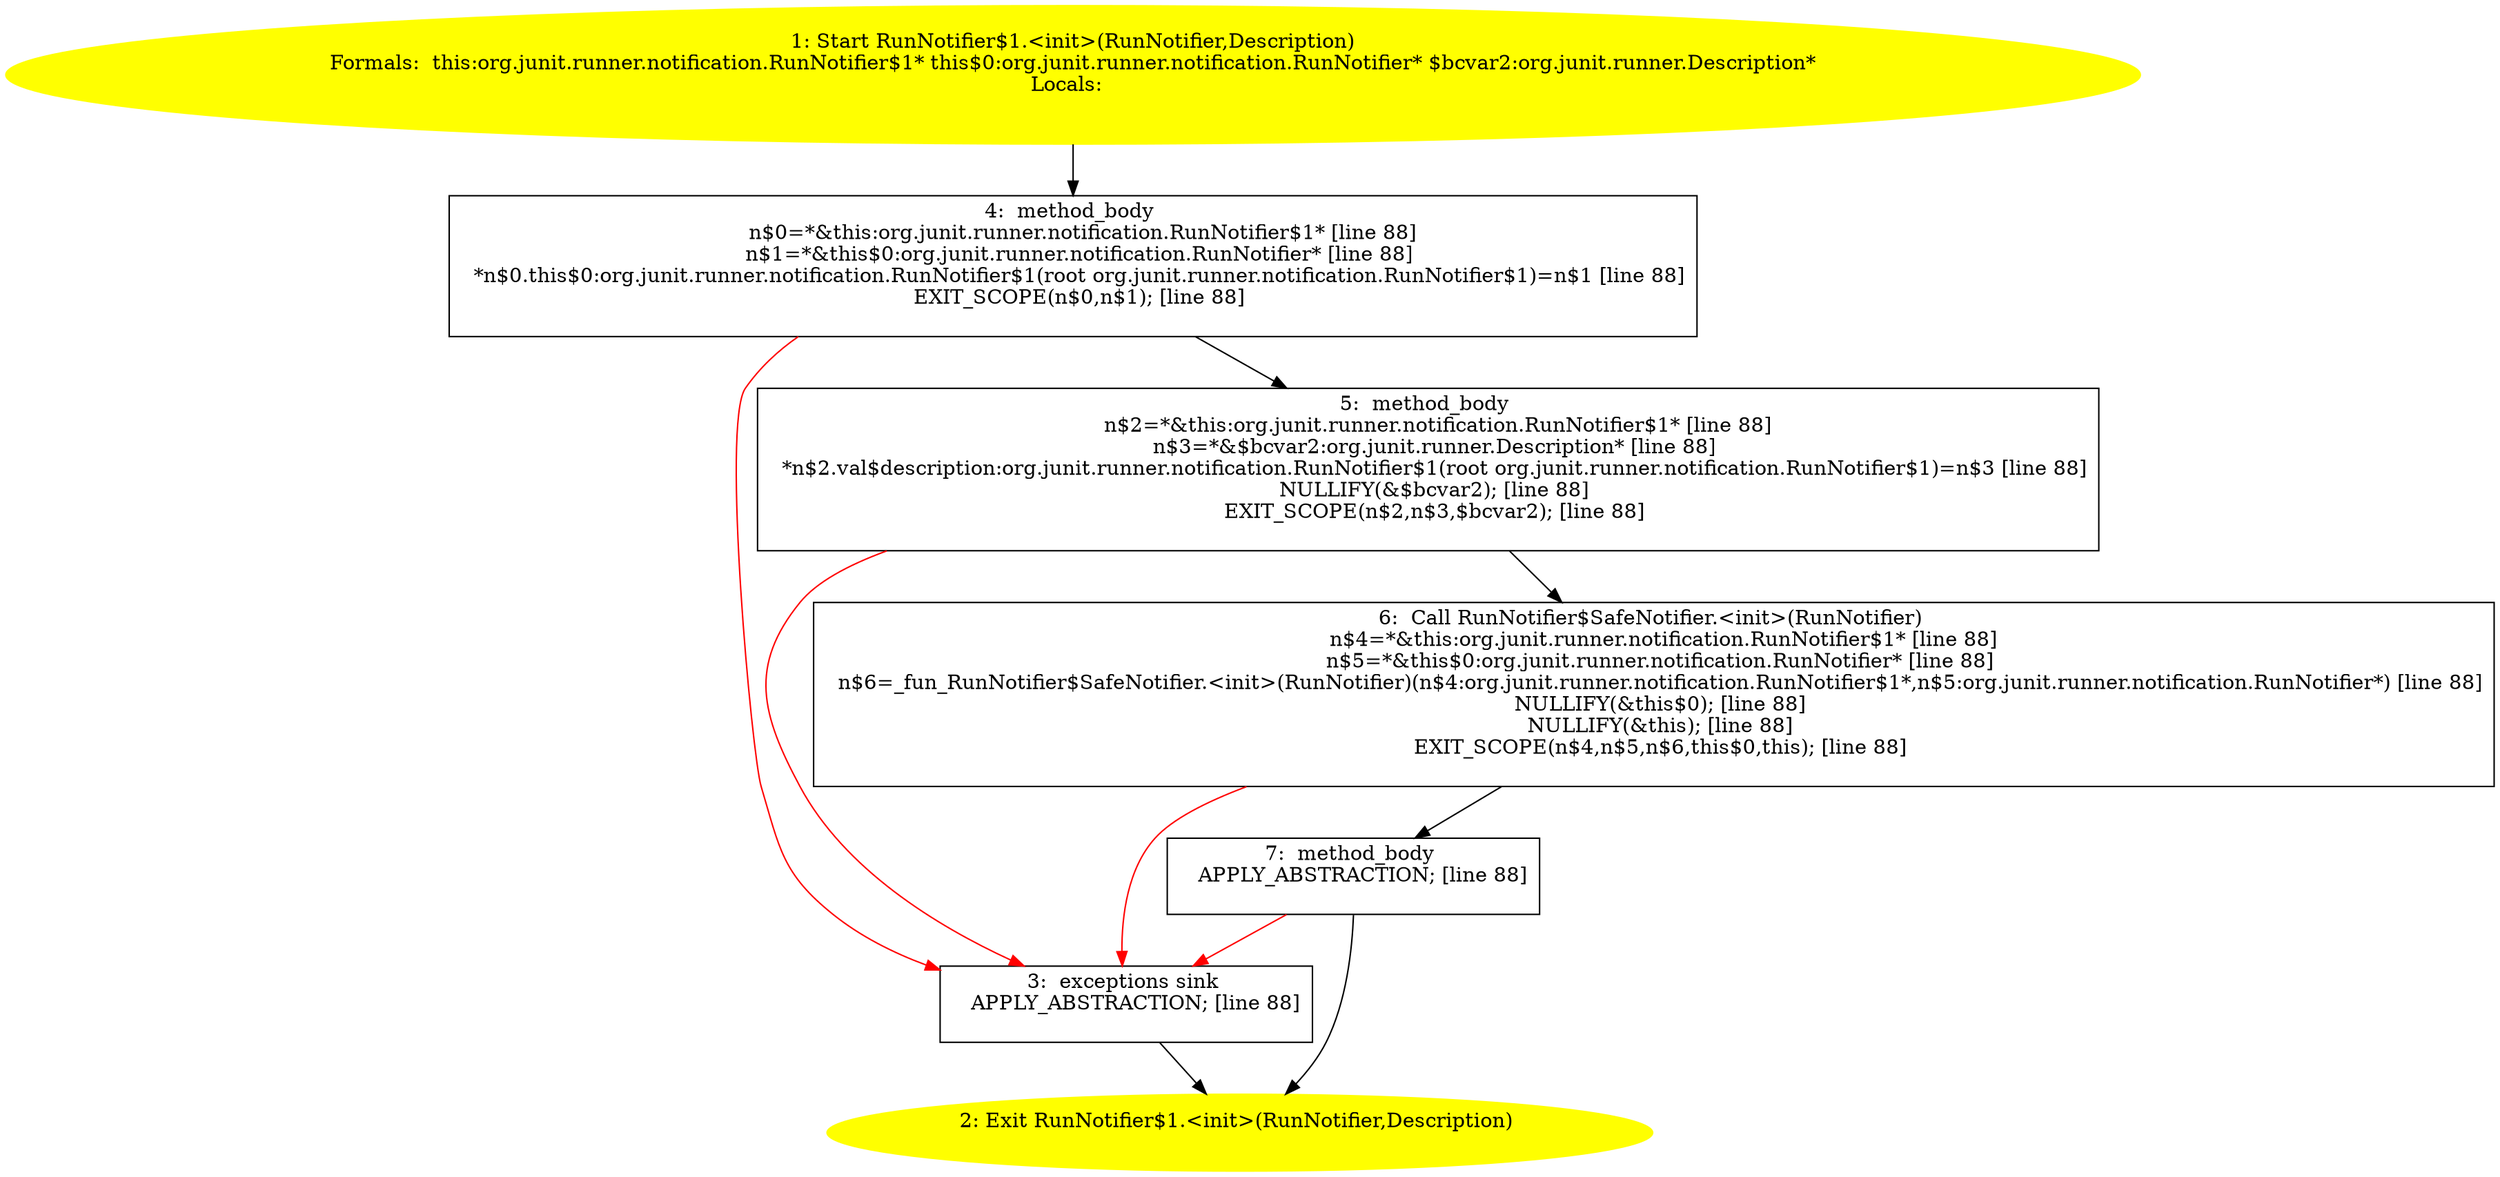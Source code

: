 /* @generated */
digraph cfg {
"org.junit.runner.notification.RunNotifier$1.<init>(org.junit.runner.notification.RunNotifier,org.jun.c13452efef2cce8cd0764c69b2e99ef1_1" [label="1: Start RunNotifier$1.<init>(RunNotifier,Description)\nFormals:  this:org.junit.runner.notification.RunNotifier$1* this$0:org.junit.runner.notification.RunNotifier* $bcvar2:org.junit.runner.Description*\nLocals:  \n  " color=yellow style=filled]
	

	 "org.junit.runner.notification.RunNotifier$1.<init>(org.junit.runner.notification.RunNotifier,org.jun.c13452efef2cce8cd0764c69b2e99ef1_1" -> "org.junit.runner.notification.RunNotifier$1.<init>(org.junit.runner.notification.RunNotifier,org.jun.c13452efef2cce8cd0764c69b2e99ef1_4" ;
"org.junit.runner.notification.RunNotifier$1.<init>(org.junit.runner.notification.RunNotifier,org.jun.c13452efef2cce8cd0764c69b2e99ef1_2" [label="2: Exit RunNotifier$1.<init>(RunNotifier,Description) \n  " color=yellow style=filled]
	

"org.junit.runner.notification.RunNotifier$1.<init>(org.junit.runner.notification.RunNotifier,org.jun.c13452efef2cce8cd0764c69b2e99ef1_3" [label="3:  exceptions sink \n   APPLY_ABSTRACTION; [line 88]\n " shape="box"]
	

	 "org.junit.runner.notification.RunNotifier$1.<init>(org.junit.runner.notification.RunNotifier,org.jun.c13452efef2cce8cd0764c69b2e99ef1_3" -> "org.junit.runner.notification.RunNotifier$1.<init>(org.junit.runner.notification.RunNotifier,org.jun.c13452efef2cce8cd0764c69b2e99ef1_2" ;
"org.junit.runner.notification.RunNotifier$1.<init>(org.junit.runner.notification.RunNotifier,org.jun.c13452efef2cce8cd0764c69b2e99ef1_4" [label="4:  method_body \n   n$0=*&this:org.junit.runner.notification.RunNotifier$1* [line 88]\n  n$1=*&this$0:org.junit.runner.notification.RunNotifier* [line 88]\n  *n$0.this$0:org.junit.runner.notification.RunNotifier$1(root org.junit.runner.notification.RunNotifier$1)=n$1 [line 88]\n  EXIT_SCOPE(n$0,n$1); [line 88]\n " shape="box"]
	

	 "org.junit.runner.notification.RunNotifier$1.<init>(org.junit.runner.notification.RunNotifier,org.jun.c13452efef2cce8cd0764c69b2e99ef1_4" -> "org.junit.runner.notification.RunNotifier$1.<init>(org.junit.runner.notification.RunNotifier,org.jun.c13452efef2cce8cd0764c69b2e99ef1_5" ;
	 "org.junit.runner.notification.RunNotifier$1.<init>(org.junit.runner.notification.RunNotifier,org.jun.c13452efef2cce8cd0764c69b2e99ef1_4" -> "org.junit.runner.notification.RunNotifier$1.<init>(org.junit.runner.notification.RunNotifier,org.jun.c13452efef2cce8cd0764c69b2e99ef1_3" [color="red" ];
"org.junit.runner.notification.RunNotifier$1.<init>(org.junit.runner.notification.RunNotifier,org.jun.c13452efef2cce8cd0764c69b2e99ef1_5" [label="5:  method_body \n   n$2=*&this:org.junit.runner.notification.RunNotifier$1* [line 88]\n  n$3=*&$bcvar2:org.junit.runner.Description* [line 88]\n  *n$2.val$description:org.junit.runner.notification.RunNotifier$1(root org.junit.runner.notification.RunNotifier$1)=n$3 [line 88]\n  NULLIFY(&$bcvar2); [line 88]\n  EXIT_SCOPE(n$2,n$3,$bcvar2); [line 88]\n " shape="box"]
	

	 "org.junit.runner.notification.RunNotifier$1.<init>(org.junit.runner.notification.RunNotifier,org.jun.c13452efef2cce8cd0764c69b2e99ef1_5" -> "org.junit.runner.notification.RunNotifier$1.<init>(org.junit.runner.notification.RunNotifier,org.jun.c13452efef2cce8cd0764c69b2e99ef1_6" ;
	 "org.junit.runner.notification.RunNotifier$1.<init>(org.junit.runner.notification.RunNotifier,org.jun.c13452efef2cce8cd0764c69b2e99ef1_5" -> "org.junit.runner.notification.RunNotifier$1.<init>(org.junit.runner.notification.RunNotifier,org.jun.c13452efef2cce8cd0764c69b2e99ef1_3" [color="red" ];
"org.junit.runner.notification.RunNotifier$1.<init>(org.junit.runner.notification.RunNotifier,org.jun.c13452efef2cce8cd0764c69b2e99ef1_6" [label="6:  Call RunNotifier$SafeNotifier.<init>(RunNotifier) \n   n$4=*&this:org.junit.runner.notification.RunNotifier$1* [line 88]\n  n$5=*&this$0:org.junit.runner.notification.RunNotifier* [line 88]\n  n$6=_fun_RunNotifier$SafeNotifier.<init>(RunNotifier)(n$4:org.junit.runner.notification.RunNotifier$1*,n$5:org.junit.runner.notification.RunNotifier*) [line 88]\n  NULLIFY(&this$0); [line 88]\n  NULLIFY(&this); [line 88]\n  EXIT_SCOPE(n$4,n$5,n$6,this$0,this); [line 88]\n " shape="box"]
	

	 "org.junit.runner.notification.RunNotifier$1.<init>(org.junit.runner.notification.RunNotifier,org.jun.c13452efef2cce8cd0764c69b2e99ef1_6" -> "org.junit.runner.notification.RunNotifier$1.<init>(org.junit.runner.notification.RunNotifier,org.jun.c13452efef2cce8cd0764c69b2e99ef1_7" ;
	 "org.junit.runner.notification.RunNotifier$1.<init>(org.junit.runner.notification.RunNotifier,org.jun.c13452efef2cce8cd0764c69b2e99ef1_6" -> "org.junit.runner.notification.RunNotifier$1.<init>(org.junit.runner.notification.RunNotifier,org.jun.c13452efef2cce8cd0764c69b2e99ef1_3" [color="red" ];
"org.junit.runner.notification.RunNotifier$1.<init>(org.junit.runner.notification.RunNotifier,org.jun.c13452efef2cce8cd0764c69b2e99ef1_7" [label="7:  method_body \n   APPLY_ABSTRACTION; [line 88]\n " shape="box"]
	

	 "org.junit.runner.notification.RunNotifier$1.<init>(org.junit.runner.notification.RunNotifier,org.jun.c13452efef2cce8cd0764c69b2e99ef1_7" -> "org.junit.runner.notification.RunNotifier$1.<init>(org.junit.runner.notification.RunNotifier,org.jun.c13452efef2cce8cd0764c69b2e99ef1_2" ;
	 "org.junit.runner.notification.RunNotifier$1.<init>(org.junit.runner.notification.RunNotifier,org.jun.c13452efef2cce8cd0764c69b2e99ef1_7" -> "org.junit.runner.notification.RunNotifier$1.<init>(org.junit.runner.notification.RunNotifier,org.jun.c13452efef2cce8cd0764c69b2e99ef1_3" [color="red" ];
}
